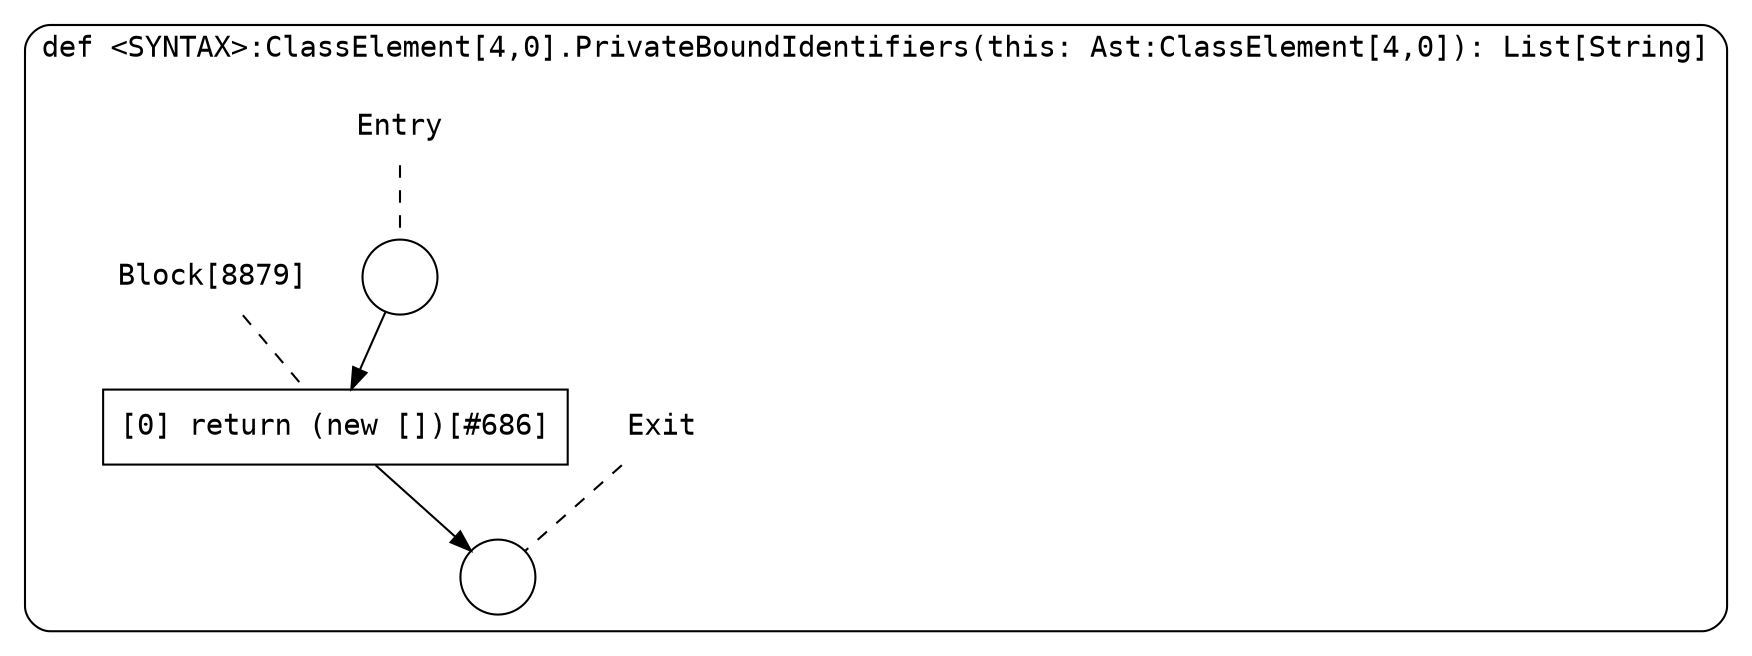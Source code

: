 digraph {
  graph [fontname = "Consolas"]
  node [fontname = "Consolas"]
  edge [fontname = "Consolas"]
  subgraph cluster1646 {
    label = "def <SYNTAX>:ClassElement[4,0].PrivateBoundIdentifiers(this: Ast:ClassElement[4,0]): List[String]"
    style = rounded
    cluster1646_entry_name [shape=none, label=<<font color="black">Entry</font>>]
    cluster1646_entry_name -> cluster1646_entry [arrowhead=none, color="black", style=dashed]
    cluster1646_entry [shape=circle label=" " color="black" fillcolor="white" style=filled]
    cluster1646_entry -> node8879 [color="black"]
    cluster1646_exit_name [shape=none, label=<<font color="black">Exit</font>>]
    cluster1646_exit_name -> cluster1646_exit [arrowhead=none, color="black", style=dashed]
    cluster1646_exit [shape=circle label=" " color="black" fillcolor="white" style=filled]
    node8879_name [shape=none, label=<<font color="black">Block[8879]</font>>]
    node8879_name -> node8879 [arrowhead=none, color="black", style=dashed]
    node8879 [shape=box, label=<<font color="black">[0] return (new [])[#686]<BR ALIGN="LEFT"/></font>> color="black" fillcolor="white", style=filled]
    node8879 -> cluster1646_exit [color="black"]
  }
}